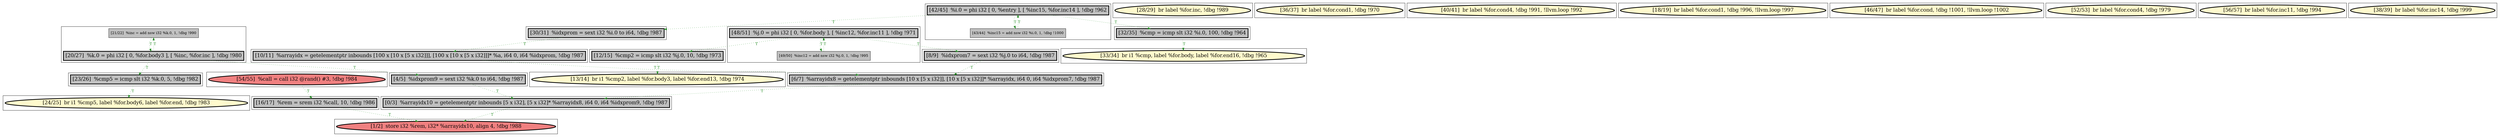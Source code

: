 
digraph G {



node670->node671 [style=dotted,color=forestgreen,label="T",fontcolor=forestgreen ]
node665->node664 [style=dotted,color=forestgreen,label="T",fontcolor=forestgreen ]
node658->node665 [style=dotted,color=forestgreen,label="T",fontcolor=forestgreen ]
node671->node672 [style=dotted,color=forestgreen,label="T",fontcolor=forestgreen ]
node650->node649 [style=dotted,color=forestgreen,label="T",fontcolor=forestgreen ]
node655->node650 [style=dotted,color=forestgreen,label="T",fontcolor=forestgreen ]
node658->node657 [style=dotted,color=forestgreen,label="T",fontcolor=forestgreen ]
node660->node668 [style=dotted,color=forestgreen,label="T",fontcolor=forestgreen ]
node672->node656 [style=dotted,color=forestgreen,label="T",fontcolor=forestgreen ]
node654->node655 [style=dotted,color=forestgreen,label="T",fontcolor=forestgreen ]
node648->node646 [style=dotted,color=forestgreen,label="T",fontcolor=forestgreen ]
node647->node646 [style=dotted,color=forestgreen,label="T",fontcolor=forestgreen ]
node644->node651 [style=dotted,color=forestgreen,label="T",fontcolor=forestgreen ]
node671->node670 [style=dotted,color=forestgreen,label="T",fontcolor=forestgreen ]
node646->node644 [style=dotted,color=forestgreen,label="T",fontcolor=forestgreen ]
node667->node648 [style=dotted,color=forestgreen,label="T",fontcolor=forestgreen ]
node645->node644 [style=dotted,color=forestgreen,label="T",fontcolor=forestgreen ]
node671->node645 [style=dotted,color=forestgreen,label="T",fontcolor=forestgreen ]
node657->node658 [style=dotted,color=forestgreen,label="T",fontcolor=forestgreen ]
node655->node654 [style=dotted,color=forestgreen,label="T",fontcolor=forestgreen ]
node655->node647 [style=dotted,color=forestgreen,label="T",fontcolor=forestgreen ]
node668->node651 [style=dotted,color=forestgreen,label="T",fontcolor=forestgreen ]
node658->node667 [style=dotted,color=forestgreen,label="T",fontcolor=forestgreen ]


subgraph cluster25 {


node672 [penwidth=3.0,fontsize=20,fillcolor=grey,label="[23/26]  %cmp5 = icmp slt i32 %k.0, 5, !dbg !982",shape=rectangle,style=filled ]



}

subgraph cluster24 {


node671 [penwidth=3.0,fontsize=20,fillcolor=grey,label="[20/27]  %k.0 = phi i32 [ 0, %for.body3 ], [ %inc, %for.inc ], !dbg !980",shape=rectangle,style=filled ]
node670 [fillcolor=grey,label="[21/22]  %inc = add nsw i32 %k.0, 1, !dbg !990",shape=rectangle,style=filled ]



}

subgraph cluster22 {


node668 [penwidth=3.0,fontsize=20,fillcolor=grey,label="[16/17]  %rem = srem i32 %call, 10, !dbg !986",shape=rectangle,style=filled ]



}

subgraph cluster20 {


node666 [penwidth=3.0,fontsize=20,fillcolor=lemonchiffon,label="[28/29]  br label %for.inc, !dbg !989",shape=ellipse,style=filled ]



}

subgraph cluster18 {


node664 [penwidth=3.0,fontsize=20,fillcolor=lemonchiffon,label="[33/34]  br i1 %cmp, label %for.body, label %for.end16, !dbg !965",shape=ellipse,style=filled ]



}

subgraph cluster16 {


node662 [penwidth=3.0,fontsize=20,fillcolor=lemonchiffon,label="[36/37]  br label %for.cond1, !dbg !970",shape=ellipse,style=filled ]



}

subgraph cluster17 {


node663 [penwidth=3.0,fontsize=20,fillcolor=lemonchiffon,label="[40/41]  br label %for.cond4, !dbg !991, !llvm.loop !992",shape=ellipse,style=filled ]



}

subgraph cluster4 {


node648 [penwidth=3.0,fontsize=20,fillcolor=grey,label="[10/11]  %arrayidx = getelementptr inbounds [100 x [10 x [5 x i32]]], [100 x [10 x [5 x i32]]]* %a, i64 0, i64 %idxprom, !dbg !987",shape=rectangle,style=filled ]



}

subgraph cluster3 {


node647 [penwidth=3.0,fontsize=20,fillcolor=grey,label="[8/9]  %idxprom7 = sext i32 %j.0 to i64, !dbg !987",shape=rectangle,style=filled ]



}

subgraph cluster2 {


node646 [penwidth=3.0,fontsize=20,fillcolor=grey,label="[6/7]  %arrayidx8 = getelementptr inbounds [10 x [5 x i32]], [10 x [5 x i32]]* %arrayidx, i64 0, i64 %idxprom7, !dbg !987",shape=rectangle,style=filled ]



}

subgraph cluster1 {


node645 [penwidth=3.0,fontsize=20,fillcolor=grey,label="[4/5]  %idxprom9 = sext i32 %k.0 to i64, !dbg !987",shape=rectangle,style=filled ]



}

subgraph cluster12 {


node658 [penwidth=3.0,fontsize=20,fillcolor=grey,label="[42/45]  %i.0 = phi i32 [ 0, %entry ], [ %inc15, %for.inc14 ], !dbg !962",shape=rectangle,style=filled ]
node657 [fillcolor=grey,label="[43/44]  %inc15 = add nsw i32 %i.0, 1, !dbg !1000",shape=rectangle,style=filled ]



}

subgraph cluster5 {


node649 [penwidth=3.0,fontsize=20,fillcolor=lemonchiffon,label="[13/14]  br i1 %cmp2, label %for.body3, label %for.end13, !dbg !974",shape=ellipse,style=filled ]



}

subgraph cluster0 {


node644 [penwidth=3.0,fontsize=20,fillcolor=grey,label="[0/3]  %arrayidx10 = getelementptr inbounds [5 x i32], [5 x i32]* %arrayidx8, i64 0, i64 %idxprom9, !dbg !987",shape=rectangle,style=filled ]



}

subgraph cluster6 {


node650 [penwidth=3.0,fontsize=20,fillcolor=grey,label="[12/15]  %cmp2 = icmp slt i32 %j.0, 10, !dbg !973",shape=rectangle,style=filled ]



}

subgraph cluster14 {


node660 [penwidth=3.0,fontsize=20,fillcolor=lightcoral,label="[54/55]  %call = call i32 @rand() #3, !dbg !984",shape=ellipse,style=filled ]



}

subgraph cluster7 {


node651 [penwidth=3.0,fontsize=20,fillcolor=lightcoral,label="[1/2]  store i32 %rem, i32* %arrayidx10, align 4, !dbg !988",shape=ellipse,style=filled ]



}

subgraph cluster23 {


node669 [penwidth=3.0,fontsize=20,fillcolor=lemonchiffon,label="[18/19]  br label %for.cond1, !dbg !996, !llvm.loop !997",shape=ellipse,style=filled ]



}

subgraph cluster8 {


node652 [penwidth=3.0,fontsize=20,fillcolor=lemonchiffon,label="[46/47]  br label %for.cond, !dbg !1001, !llvm.loop !1002",shape=ellipse,style=filled ]



}

subgraph cluster21 {


node667 [penwidth=3.0,fontsize=20,fillcolor=grey,label="[30/31]  %idxprom = sext i32 %i.0 to i64, !dbg !987",shape=rectangle,style=filled ]



}

subgraph cluster9 {


node653 [penwidth=3.0,fontsize=20,fillcolor=lemonchiffon,label="[52/53]  br label %for.cond4, !dbg !979",shape=ellipse,style=filled ]



}

subgraph cluster19 {


node665 [penwidth=3.0,fontsize=20,fillcolor=grey,label="[32/35]  %cmp = icmp slt i32 %i.0, 100, !dbg !964",shape=rectangle,style=filled ]



}

subgraph cluster10 {


node655 [penwidth=3.0,fontsize=20,fillcolor=grey,label="[48/51]  %j.0 = phi i32 [ 0, %for.body ], [ %inc12, %for.inc11 ], !dbg !971",shape=rectangle,style=filled ]
node654 [fillcolor=grey,label="[49/50]  %inc12 = add nsw i32 %j.0, 1, !dbg !995",shape=rectangle,style=filled ]



}

subgraph cluster11 {


node656 [penwidth=3.0,fontsize=20,fillcolor=lemonchiffon,label="[24/25]  br i1 %cmp5, label %for.body6, label %for.end, !dbg !983",shape=ellipse,style=filled ]



}

subgraph cluster13 {


node659 [penwidth=3.0,fontsize=20,fillcolor=lemonchiffon,label="[56/57]  br label %for.inc11, !dbg !994",shape=ellipse,style=filled ]



}

subgraph cluster15 {


node661 [penwidth=3.0,fontsize=20,fillcolor=lemonchiffon,label="[38/39]  br label %for.inc14, !dbg !999",shape=ellipse,style=filled ]



}

}
